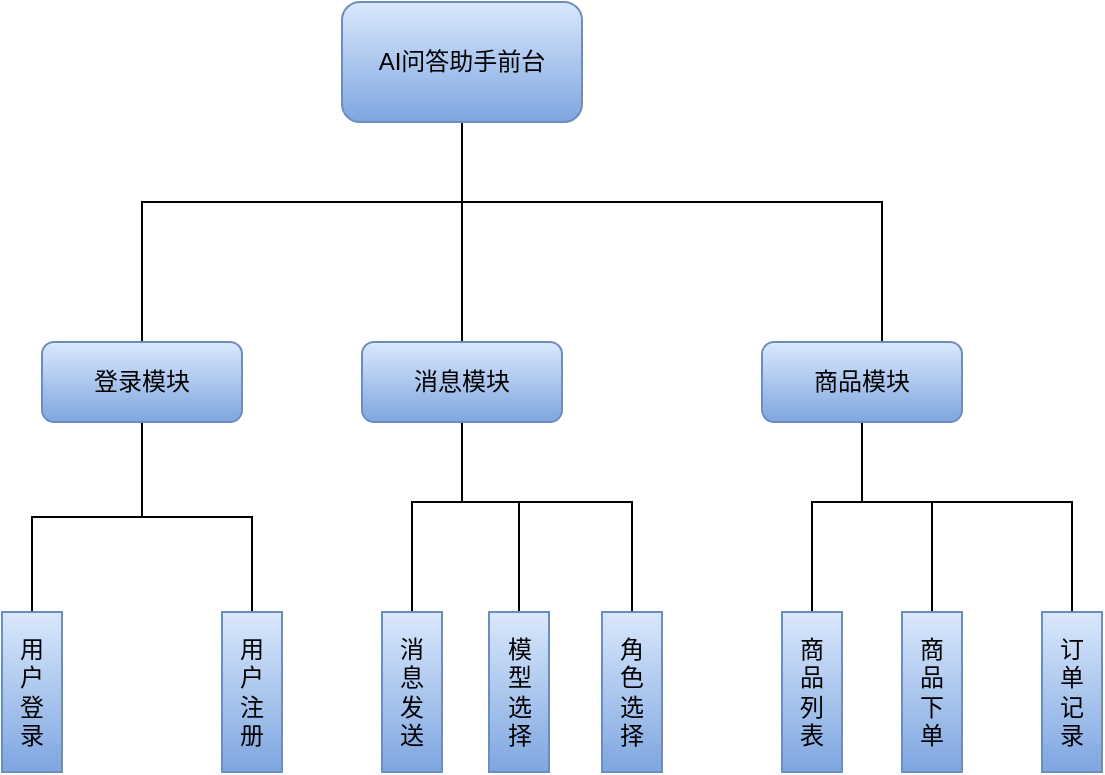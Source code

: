 <mxfile version="22.1.5" type="github">
  <diagram name="第 1 页" id="AjosPTf691L-NiroCMzd">
    <mxGraphModel dx="795" dy="480" grid="1" gridSize="10" guides="1" tooltips="1" connect="1" arrows="1" fold="1" page="1" pageScale="1" pageWidth="827" pageHeight="1169" math="0" shadow="0">
      <root>
        <mxCell id="0" />
        <mxCell id="1" parent="0" />
        <mxCell id="iK2jnnj9xMJp2dZtUg8F-3" style="edgeStyle=orthogonalEdgeStyle;orthogonalLoop=1;jettySize=auto;html=1;startArrow=none;startFill=0;rounded=0;endArrow=none;endFill=0;" edge="1" parent="1" source="iK2jnnj9xMJp2dZtUg8F-1" target="iK2jnnj9xMJp2dZtUg8F-2">
          <mxGeometry relative="1" as="geometry">
            <Array as="points">
              <mxPoint x="370" y="380" />
              <mxPoint x="210" y="380" />
            </Array>
          </mxGeometry>
        </mxCell>
        <mxCell id="iK2jnnj9xMJp2dZtUg8F-13" style="edgeStyle=orthogonalEdgeStyle;rounded=0;orthogonalLoop=1;jettySize=auto;html=1;entryX=0.5;entryY=0;entryDx=0;entryDy=0;endArrow=none;endFill=0;" edge="1" parent="1" source="iK2jnnj9xMJp2dZtUg8F-1" target="iK2jnnj9xMJp2dZtUg8F-11">
          <mxGeometry relative="1" as="geometry" />
        </mxCell>
        <mxCell id="iK2jnnj9xMJp2dZtUg8F-21" style="edgeStyle=orthogonalEdgeStyle;rounded=0;orthogonalLoop=1;jettySize=auto;html=1;endArrow=none;endFill=0;" edge="1" parent="1" source="iK2jnnj9xMJp2dZtUg8F-1" target="iK2jnnj9xMJp2dZtUg8F-20">
          <mxGeometry relative="1" as="geometry">
            <Array as="points">
              <mxPoint x="370" y="380" />
              <mxPoint x="580" y="380" />
            </Array>
          </mxGeometry>
        </mxCell>
        <mxCell id="iK2jnnj9xMJp2dZtUg8F-1" value="AI问答助手前台" style="rounded=1;whiteSpace=wrap;html=1;fillColor=#dae8fc;strokeColor=#6c8ebf;gradientColor=#7ea6e0;" vertex="1" parent="1">
          <mxGeometry x="310" y="280" width="120" height="60" as="geometry" />
        </mxCell>
        <mxCell id="iK2jnnj9xMJp2dZtUg8F-7" style="edgeStyle=orthogonalEdgeStyle;rounded=0;orthogonalLoop=1;jettySize=auto;html=1;endArrow=none;endFill=0;" edge="1" parent="1" source="iK2jnnj9xMJp2dZtUg8F-2" target="iK2jnnj9xMJp2dZtUg8F-6">
          <mxGeometry relative="1" as="geometry" />
        </mxCell>
        <mxCell id="iK2jnnj9xMJp2dZtUg8F-10" style="edgeStyle=orthogonalEdgeStyle;rounded=0;orthogonalLoop=1;jettySize=auto;html=1;endArrow=none;endFill=0;" edge="1" parent="1" source="iK2jnnj9xMJp2dZtUg8F-2" target="iK2jnnj9xMJp2dZtUg8F-8">
          <mxGeometry relative="1" as="geometry" />
        </mxCell>
        <mxCell id="iK2jnnj9xMJp2dZtUg8F-2" value="登录模块" style="rounded=1;whiteSpace=wrap;html=1;fillColor=#dae8fc;strokeColor=#6c8ebf;gradientColor=#7ea6e0;" vertex="1" parent="1">
          <mxGeometry x="160" y="450" width="100" height="40" as="geometry" />
        </mxCell>
        <mxCell id="iK2jnnj9xMJp2dZtUg8F-6" value="用&lt;br&gt;&lt;div style=&quot;&quot;&gt;&lt;span style=&quot;background-color: initial;&quot;&gt;户&lt;/span&gt;&lt;/div&gt;登&lt;br&gt;录" style="rounded=0;whiteSpace=wrap;html=1;direction=south;align=center;flipV=0;fillColor=#dae8fc;gradientColor=#7ea6e0;strokeColor=#6c8ebf;gradientDirection=east;" vertex="1" parent="1">
          <mxGeometry x="140" y="585" width="30" height="80" as="geometry" />
        </mxCell>
        <mxCell id="iK2jnnj9xMJp2dZtUg8F-8" value="用&lt;br&gt;&lt;div style=&quot;&quot;&gt;&lt;span style=&quot;background-color: initial;&quot;&gt;户&lt;/span&gt;&lt;/div&gt;注&lt;br&gt;册&lt;br&gt;" style="rounded=0;whiteSpace=wrap;html=1;direction=south;align=center;flipV=0;fillColor=#dae8fc;gradientColor=#7ea6e0;strokeColor=#6c8ebf;gradientDirection=east;" vertex="1" parent="1">
          <mxGeometry x="250" y="585" width="30" height="80" as="geometry" />
        </mxCell>
        <mxCell id="iK2jnnj9xMJp2dZtUg8F-17" style="edgeStyle=orthogonalEdgeStyle;rounded=0;orthogonalLoop=1;jettySize=auto;html=1;endArrow=none;endFill=0;" edge="1" parent="1" source="iK2jnnj9xMJp2dZtUg8F-11" target="iK2jnnj9xMJp2dZtUg8F-14">
          <mxGeometry relative="1" as="geometry">
            <Array as="points">
              <mxPoint x="370" y="530" />
              <mxPoint x="345" y="530" />
            </Array>
          </mxGeometry>
        </mxCell>
        <mxCell id="iK2jnnj9xMJp2dZtUg8F-18" style="edgeStyle=orthogonalEdgeStyle;rounded=0;orthogonalLoop=1;jettySize=auto;html=1;entryX=0;entryY=0.5;entryDx=0;entryDy=0;endArrow=none;endFill=0;" edge="1" parent="1" source="iK2jnnj9xMJp2dZtUg8F-11" target="iK2jnnj9xMJp2dZtUg8F-15">
          <mxGeometry relative="1" as="geometry">
            <Array as="points">
              <mxPoint x="370" y="530" />
              <mxPoint x="399" y="530" />
            </Array>
          </mxGeometry>
        </mxCell>
        <mxCell id="iK2jnnj9xMJp2dZtUg8F-19" style="edgeStyle=orthogonalEdgeStyle;rounded=0;orthogonalLoop=1;jettySize=auto;html=1;endArrow=none;endFill=0;" edge="1" parent="1" source="iK2jnnj9xMJp2dZtUg8F-11" target="iK2jnnj9xMJp2dZtUg8F-16">
          <mxGeometry relative="1" as="geometry">
            <Array as="points">
              <mxPoint x="370" y="530" />
              <mxPoint x="455" y="530" />
            </Array>
          </mxGeometry>
        </mxCell>
        <mxCell id="iK2jnnj9xMJp2dZtUg8F-11" value="消息模块" style="rounded=1;whiteSpace=wrap;html=1;fillColor=#dae8fc;strokeColor=#6c8ebf;gradientColor=#7ea6e0;" vertex="1" parent="1">
          <mxGeometry x="320" y="450" width="100" height="40" as="geometry" />
        </mxCell>
        <mxCell id="iK2jnnj9xMJp2dZtUg8F-14" value="消&lt;br&gt;息&lt;br&gt;发&lt;br&gt;送" style="rounded=0;whiteSpace=wrap;html=1;direction=south;align=center;flipV=0;fillColor=#dae8fc;gradientColor=#7ea6e0;strokeColor=#6c8ebf;gradientDirection=east;" vertex="1" parent="1">
          <mxGeometry x="330" y="585" width="30" height="80" as="geometry" />
        </mxCell>
        <mxCell id="iK2jnnj9xMJp2dZtUg8F-15" value="模&lt;br&gt;型&lt;br&gt;选&lt;br&gt;择" style="rounded=0;whiteSpace=wrap;html=1;direction=south;align=center;flipV=0;fillColor=#dae8fc;gradientColor=#7ea6e0;strokeColor=#6c8ebf;gradientDirection=east;" vertex="1" parent="1">
          <mxGeometry x="383.5" y="585" width="30" height="80" as="geometry" />
        </mxCell>
        <mxCell id="iK2jnnj9xMJp2dZtUg8F-16" value="角&lt;br&gt;色&lt;br&gt;选&lt;br&gt;择" style="rounded=0;whiteSpace=wrap;html=1;direction=south;align=center;flipV=0;fillColor=#dae8fc;gradientColor=#7ea6e0;strokeColor=#6c8ebf;gradientDirection=east;" vertex="1" parent="1">
          <mxGeometry x="440" y="585" width="30" height="80" as="geometry" />
        </mxCell>
        <mxCell id="iK2jnnj9xMJp2dZtUg8F-25" style="edgeStyle=orthogonalEdgeStyle;rounded=0;orthogonalLoop=1;jettySize=auto;html=1;entryX=0;entryY=0.5;entryDx=0;entryDy=0;endArrow=none;endFill=0;" edge="1" parent="1" source="iK2jnnj9xMJp2dZtUg8F-20" target="iK2jnnj9xMJp2dZtUg8F-22">
          <mxGeometry relative="1" as="geometry">
            <Array as="points">
              <mxPoint x="570" y="530" />
              <mxPoint x="545" y="530" />
            </Array>
          </mxGeometry>
        </mxCell>
        <mxCell id="iK2jnnj9xMJp2dZtUg8F-26" style="edgeStyle=orthogonalEdgeStyle;rounded=0;orthogonalLoop=1;jettySize=auto;html=1;endArrow=none;endFill=0;" edge="1" parent="1" source="iK2jnnj9xMJp2dZtUg8F-20" target="iK2jnnj9xMJp2dZtUg8F-23">
          <mxGeometry relative="1" as="geometry">
            <Array as="points">
              <mxPoint x="570" y="530" />
              <mxPoint x="605" y="530" />
            </Array>
          </mxGeometry>
        </mxCell>
        <mxCell id="iK2jnnj9xMJp2dZtUg8F-27" style="edgeStyle=orthogonalEdgeStyle;rounded=0;orthogonalLoop=1;jettySize=auto;html=1;endArrow=none;endFill=0;" edge="1" parent="1" source="iK2jnnj9xMJp2dZtUg8F-20" target="iK2jnnj9xMJp2dZtUg8F-24">
          <mxGeometry relative="1" as="geometry">
            <Array as="points">
              <mxPoint x="570" y="530" />
              <mxPoint x="675" y="530" />
            </Array>
          </mxGeometry>
        </mxCell>
        <mxCell id="iK2jnnj9xMJp2dZtUg8F-20" value="商品模块" style="rounded=1;whiteSpace=wrap;html=1;fillColor=#dae8fc;strokeColor=#6c8ebf;gradientColor=#7ea6e0;" vertex="1" parent="1">
          <mxGeometry x="520" y="450" width="100" height="40" as="geometry" />
        </mxCell>
        <mxCell id="iK2jnnj9xMJp2dZtUg8F-22" value="商&lt;br&gt;品&lt;br&gt;列&lt;br&gt;表" style="rounded=0;whiteSpace=wrap;html=1;direction=south;align=center;flipV=0;fillColor=#dae8fc;gradientColor=#7ea6e0;strokeColor=#6c8ebf;gradientDirection=east;" vertex="1" parent="1">
          <mxGeometry x="530" y="585" width="30" height="80" as="geometry" />
        </mxCell>
        <mxCell id="iK2jnnj9xMJp2dZtUg8F-23" value="商&lt;br&gt;品&lt;br&gt;下&lt;br&gt;单" style="rounded=0;whiteSpace=wrap;html=1;direction=south;align=center;flipV=0;fillColor=#dae8fc;gradientColor=#7ea6e0;strokeColor=#6c8ebf;gradientDirection=east;" vertex="1" parent="1">
          <mxGeometry x="590" y="585" width="30" height="80" as="geometry" />
        </mxCell>
        <mxCell id="iK2jnnj9xMJp2dZtUg8F-24" value="订&lt;br&gt;单&lt;br&gt;记&lt;br&gt;录" style="rounded=0;whiteSpace=wrap;html=1;direction=south;align=center;flipV=0;fillColor=#dae8fc;gradientColor=#7ea6e0;strokeColor=#6c8ebf;gradientDirection=east;" vertex="1" parent="1">
          <mxGeometry x="660" y="585" width="30" height="80" as="geometry" />
        </mxCell>
      </root>
    </mxGraphModel>
  </diagram>
</mxfile>
